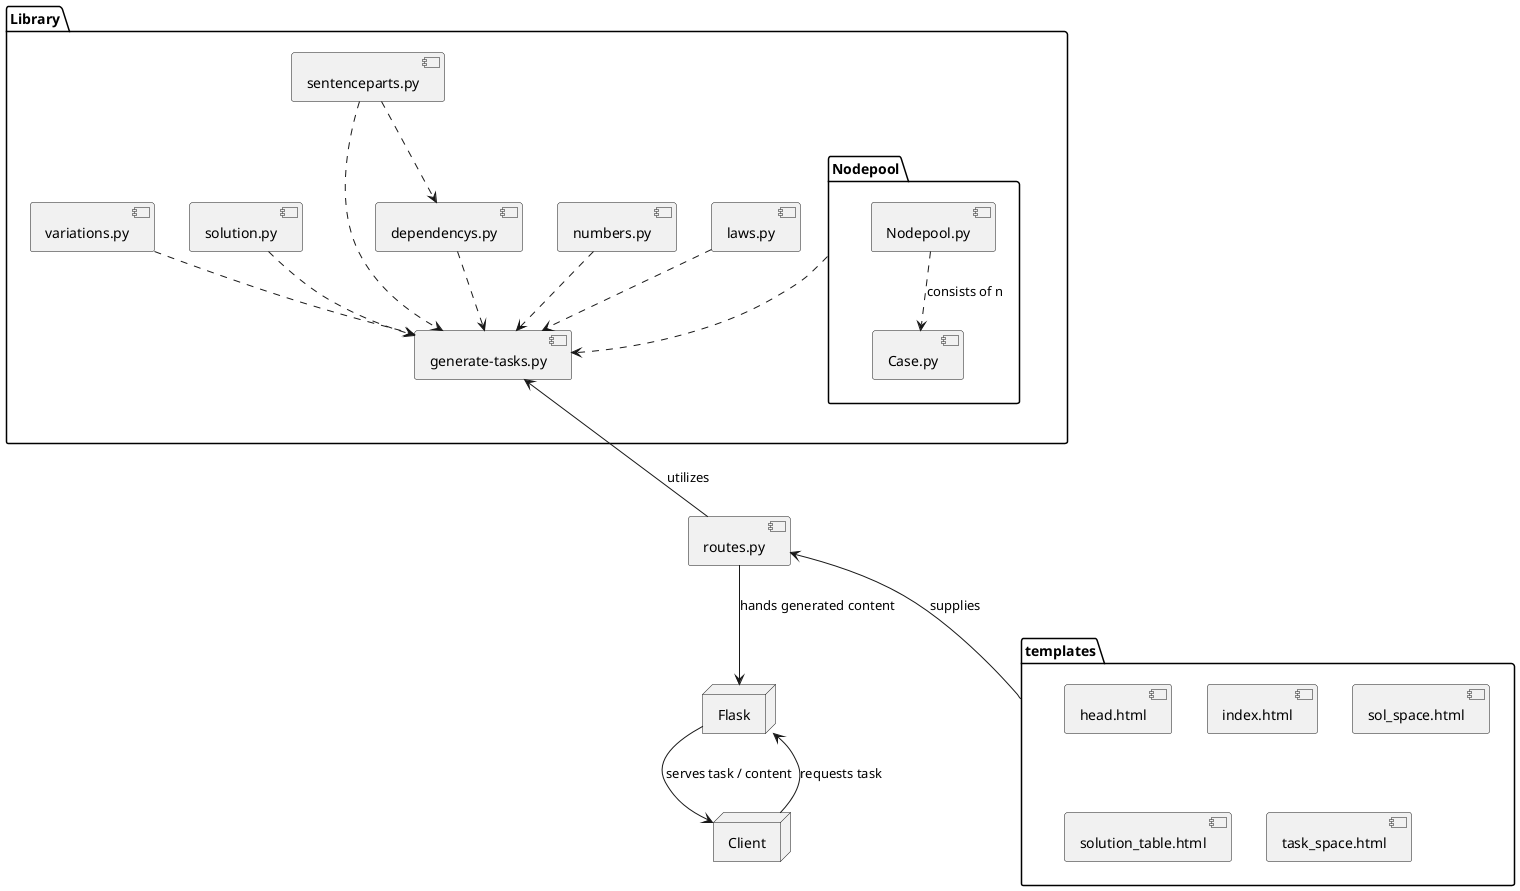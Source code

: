 @startuml Components
package "Library" {
  package "Nodepool" {
    [Nodepool.py] ..> [Case.py] : consists of n
  }

  [dependencys.py] ..> [generate-tasks.py]
  [laws.py] ..> [generate-tasks.py]
  [numbers.py] ..> [generate-tasks.py]
  [sentenceparts.py] ..> [generate-tasks.py]
  [sentenceparts.py] ..> [dependencys.py]
  [solution.py] ..> [generate-tasks.py]
  [variations.py] ..> [generate-tasks.py]
  Nodepool ..> [generate-tasks.py]
}

package "templates" {
  [head.html]
  [index.html]
  [sol_space.html]
  [solution_table.html]
  [task_space.html]
}
[routes.py] -u-> [generate-tasks.py] : utilizes
[routes.py] -d-> Flask : hands generated content
[routes.py] <-d- templates : supplies

Library -[hidden]d-> templates

node "Flask" {

}
node "Client" {

}

Client --> Flask : requests task
Flask -> Client : serves task / content
@enduml
